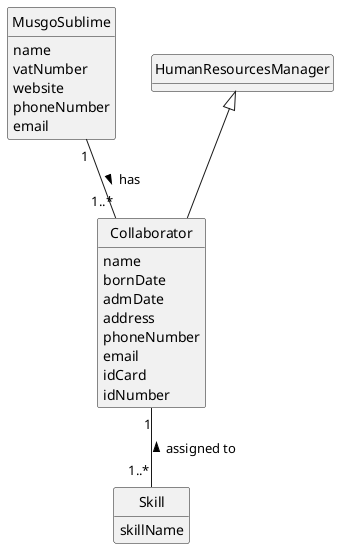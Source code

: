 @startuml
skinparam monochrome true
skinparam packageStyle rectangle
skinparam shadowing false

'left to right direction

skinparam classAttributeIconSize 0

hide circle
hide methods

'title Domain Model

class MusgoSublime {
    name
    vatNumber
    website
    phoneNumber
    email
}

class HumanResourcesManager {
}

class Collaborator {
    name
    bornDate
    admDate
    address
    phoneNumber
    email
    idCard
    idNumber
}

class Skill {
    skillName
}
MusgoSublime "1" -- "1..*" Collaborator : has >
HumanResourcesManager  <|-- Collaborator
Collaborator "1" -- "1..*" Skill : assigned to <
@enduml